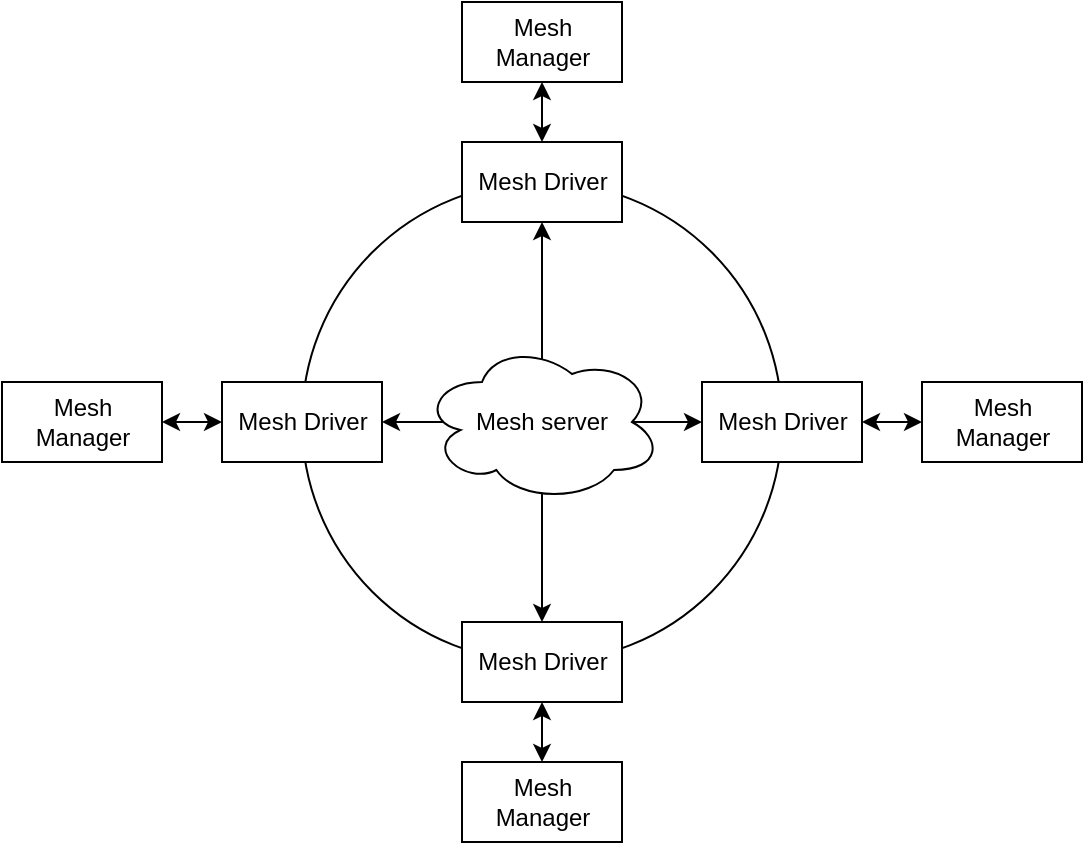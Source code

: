 <mxfile>
    <diagram id="sRoGtRAufhSeRhpbneCB" name="Page-1">
        <mxGraphModel dx="746" dy="602" grid="1" gridSize="10" guides="1" tooltips="1" connect="1" arrows="1" fold="1" page="1" pageScale="1" pageWidth="4681" pageHeight="3300" math="0" shadow="0">
            <root>
                <mxCell id="0"/>
                <mxCell id="1" parent="0"/>
                <mxCell id="22" value="" style="endArrow=classic;startArrow=classic;html=1;exitX=0;exitY=0.5;exitDx=0;exitDy=0;entryX=1;entryY=0.5;entryDx=0;entryDy=0;" edge="1" parent="1" source="11" target="9">
                    <mxGeometry width="50" height="50" relative="1" as="geometry">
                        <mxPoint x="440" y="450.0" as="sourcePoint"/>
                        <mxPoint x="440" y="480" as="targetPoint"/>
                    </mxGeometry>
                </mxCell>
                <mxCell id="21" value="" style="endArrow=classic;startArrow=classic;html=1;exitX=0.5;exitY=0;exitDx=0;exitDy=0;entryX=0.5;entryY=1;entryDx=0;entryDy=0;" edge="1" parent="1" source="12" target="10">
                    <mxGeometry width="50" height="50" relative="1" as="geometry">
                        <mxPoint x="430" y="440.0" as="sourcePoint"/>
                        <mxPoint x="430" y="470" as="targetPoint"/>
                    </mxGeometry>
                </mxCell>
                <mxCell id="2" value="Mesh server" style="ellipse;shape=cloud;whiteSpace=wrap;html=1;" vertex="1" parent="1">
                    <mxGeometry x="340" y="230" width="120" height="80" as="geometry"/>
                </mxCell>
                <mxCell id="8" value="" style="ellipse;whiteSpace=wrap;html=1;aspect=fixed;gradientColor=none;fillOpacity=0;" vertex="1" parent="1">
                    <mxGeometry x="280" y="150" width="240" height="240" as="geometry"/>
                </mxCell>
                <mxCell id="9" value="Mesh Driver" style="html=1;gradientColor=none;" vertex="1" parent="1">
                    <mxGeometry x="240" y="250" width="80" height="40" as="geometry"/>
                </mxCell>
                <mxCell id="10" value="Mesh Driver" style="html=1;gradientColor=none;" vertex="1" parent="1">
                    <mxGeometry x="360" y="130" width="80" height="40" as="geometry"/>
                </mxCell>
                <mxCell id="11" value="Mesh Driver" style="html=1;gradientColor=none;" vertex="1" parent="1">
                    <mxGeometry x="480" y="250" width="80" height="40" as="geometry"/>
                </mxCell>
                <mxCell id="12" value="Mesh Driver" style="html=1;gradientColor=none;" vertex="1" parent="1">
                    <mxGeometry x="360" y="370" width="80" height="40" as="geometry"/>
                </mxCell>
                <mxCell id="13" value="Mesh&lt;br&gt;Manager" style="html=1;gradientColor=none;" vertex="1" parent="1">
                    <mxGeometry x="360" y="60" width="80" height="40" as="geometry"/>
                </mxCell>
                <mxCell id="14" value="Mesh&lt;br&gt;Manager" style="html=1;gradientColor=none;" vertex="1" parent="1">
                    <mxGeometry x="590" y="250" width="80" height="40" as="geometry"/>
                </mxCell>
                <mxCell id="15" value="Mesh&lt;br&gt;Manager" style="html=1;gradientColor=none;" vertex="1" parent="1">
                    <mxGeometry x="360" y="440" width="80" height="40" as="geometry"/>
                </mxCell>
                <mxCell id="16" value="Mesh&lt;br&gt;Manager" style="html=1;gradientColor=none;" vertex="1" parent="1">
                    <mxGeometry x="130" y="250" width="80" height="40" as="geometry"/>
                </mxCell>
                <mxCell id="17" value="" style="endArrow=classic;startArrow=classic;html=1;exitX=1;exitY=0.5;exitDx=0;exitDy=0;entryX=0;entryY=0.5;entryDx=0;entryDy=0;" edge="1" parent="1" source="16" target="9">
                    <mxGeometry width="50" height="50" relative="1" as="geometry">
                        <mxPoint x="200" y="160" as="sourcePoint"/>
                        <mxPoint x="250" y="110" as="targetPoint"/>
                    </mxGeometry>
                </mxCell>
                <mxCell id="18" value="" style="endArrow=classic;startArrow=classic;html=1;exitX=0.5;exitY=1;exitDx=0;exitDy=0;entryX=0.5;entryY=0;entryDx=0;entryDy=0;" edge="1" parent="1" source="12" target="15">
                    <mxGeometry width="50" height="50" relative="1" as="geometry">
                        <mxPoint x="220.0" y="280.0" as="sourcePoint"/>
                        <mxPoint x="250.0" y="280.0" as="targetPoint"/>
                    </mxGeometry>
                </mxCell>
                <mxCell id="19" value="" style="endArrow=classic;startArrow=classic;html=1;exitX=0.5;exitY=1;exitDx=0;exitDy=0;entryX=0.5;entryY=0;entryDx=0;entryDy=0;" edge="1" parent="1" source="13" target="10">
                    <mxGeometry width="50" height="50" relative="1" as="geometry">
                        <mxPoint x="410" y="420.0" as="sourcePoint"/>
                        <mxPoint x="410" y="450" as="targetPoint"/>
                    </mxGeometry>
                </mxCell>
                <mxCell id="20" value="" style="endArrow=classic;startArrow=classic;html=1;exitX=0;exitY=0.5;exitDx=0;exitDy=0;entryX=1;entryY=0.5;entryDx=0;entryDy=0;" edge="1" parent="1" source="14" target="11">
                    <mxGeometry width="50" height="50" relative="1" as="geometry">
                        <mxPoint x="420" y="430.0" as="sourcePoint"/>
                        <mxPoint x="420" y="460" as="targetPoint"/>
                    </mxGeometry>
                </mxCell>
            </root>
        </mxGraphModel>
    </diagram>
</mxfile>